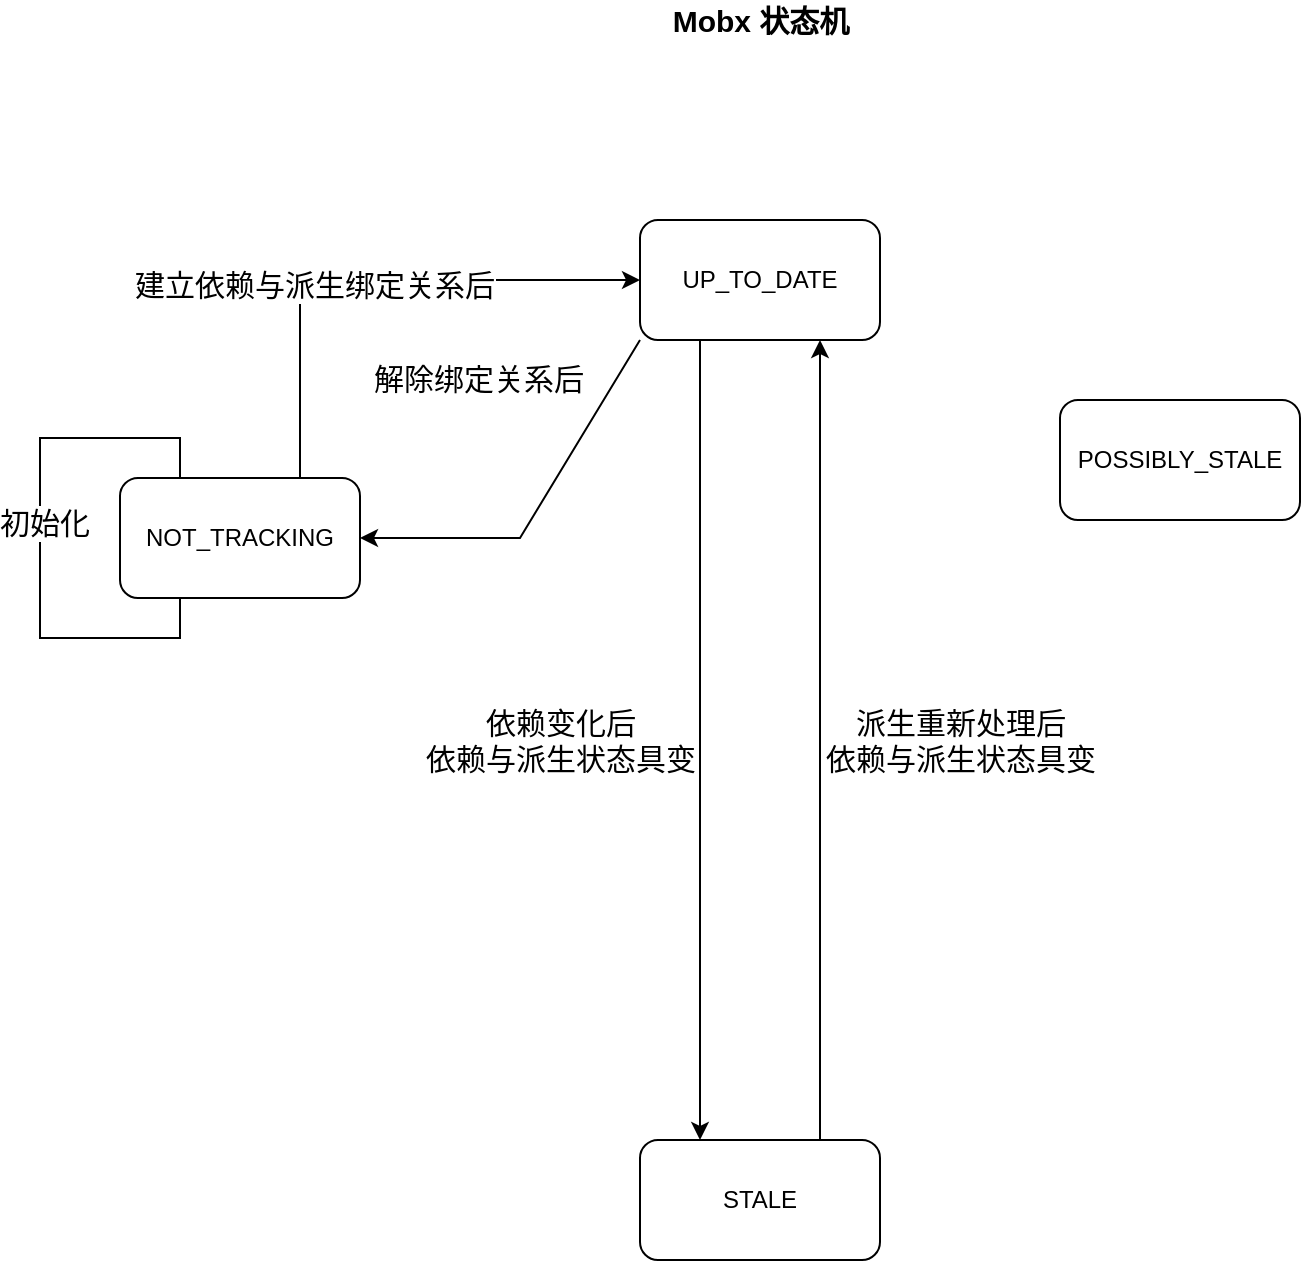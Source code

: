 <mxfile version="15.7.0" type="github"><diagram id="qlDedYnUvZH7T_k4Barl" name="第 1 页"><mxGraphModel dx="1773" dy="995" grid="1" gridSize="10" guides="1" tooltips="1" connect="1" arrows="1" fold="1" page="1" pageScale="1" pageWidth="827" pageHeight="1169" math="0" shadow="0"><root><mxCell id="0"/><mxCell id="1" parent="0"/><mxCell id="92X7-NY_xrWB8qJ1SJ7b-1" value="UP_TO_DATE&lt;br&gt;" style="rounded=1;whiteSpace=wrap;html=1;" vertex="1" parent="1"><mxGeometry x="310" y="360" width="120" height="60" as="geometry"/></mxCell><mxCell id="92X7-NY_xrWB8qJ1SJ7b-7" value="" style="edgeStyle=orthogonalEdgeStyle;rounded=0;orthogonalLoop=1;jettySize=auto;html=1;fontSize=15;" edge="1" parent="1" source="92X7-NY_xrWB8qJ1SJ7b-2"><mxGeometry relative="1" as="geometry"><mxPoint x="60" y="519" as="targetPoint"/><Array as="points"><mxPoint x="80" y="469"/><mxPoint x="10" y="469"/><mxPoint x="10" y="569"/><mxPoint x="80" y="569"/><mxPoint x="80" y="519"/></Array></mxGeometry></mxCell><mxCell id="92X7-NY_xrWB8qJ1SJ7b-9" value="初始化" style="edgeLabel;html=1;align=center;verticalAlign=middle;resizable=0;points=[];fontSize=15;" vertex="1" connectable="0" parent="92X7-NY_xrWB8qJ1SJ7b-7"><mxGeometry x="-0.2" y="2" relative="1" as="geometry"><mxPoint as="offset"/></mxGeometry></mxCell><mxCell id="92X7-NY_xrWB8qJ1SJ7b-13" value="" style="edgeStyle=orthogonalEdgeStyle;rounded=0;orthogonalLoop=1;jettySize=auto;html=1;fontSize=15;entryX=0;entryY=0.5;entryDx=0;entryDy=0;" edge="1" parent="1" source="92X7-NY_xrWB8qJ1SJ7b-2" target="92X7-NY_xrWB8qJ1SJ7b-1"><mxGeometry relative="1" as="geometry"><mxPoint x="150" y="410" as="targetPoint"/><Array as="points"><mxPoint x="140" y="390"/></Array></mxGeometry></mxCell><mxCell id="92X7-NY_xrWB8qJ1SJ7b-14" value="建立依赖与派生绑定关系后" style="edgeLabel;html=1;align=center;verticalAlign=middle;resizable=0;points=[];fontSize=15;" vertex="1" connectable="0" parent="92X7-NY_xrWB8qJ1SJ7b-13"><mxGeometry x="-0.215" y="-2" relative="1" as="geometry"><mxPoint as="offset"/></mxGeometry></mxCell><mxCell id="92X7-NY_xrWB8qJ1SJ7b-2" value="NOT_TRACKING" style="rounded=1;whiteSpace=wrap;html=1;" vertex="1" parent="1"><mxGeometry x="50" y="489" width="120" height="60" as="geometry"/></mxCell><mxCell id="92X7-NY_xrWB8qJ1SJ7b-3" value="POSSIBLY_STALE&lt;br&gt;" style="rounded=1;whiteSpace=wrap;html=1;" vertex="1" parent="1"><mxGeometry x="520" y="450" width="120" height="60" as="geometry"/></mxCell><mxCell id="92X7-NY_xrWB8qJ1SJ7b-4" value="STALE&lt;br&gt;" style="rounded=1;whiteSpace=wrap;html=1;" vertex="1" parent="1"><mxGeometry x="310" y="820" width="120" height="60" as="geometry"/></mxCell><mxCell id="92X7-NY_xrWB8qJ1SJ7b-5" value="Mobx 状态机&lt;br style=&quot;font-size: 15px;&quot;&gt;" style="text;html=1;align=center;verticalAlign=middle;resizable=0;points=[];autosize=1;strokeColor=none;fillColor=none;fontStyle=1;fontSize=15;" vertex="1" parent="1"><mxGeometry x="320" y="250" width="100" height="20" as="geometry"/></mxCell><mxCell id="92X7-NY_xrWB8qJ1SJ7b-15" value="" style="endArrow=classic;html=1;rounded=0;fontSize=15;entryX=1;entryY=0.5;entryDx=0;entryDy=0;exitX=0;exitY=1;exitDx=0;exitDy=0;" edge="1" parent="1" source="92X7-NY_xrWB8qJ1SJ7b-1" target="92X7-NY_xrWB8qJ1SJ7b-2"><mxGeometry width="50" height="50" relative="1" as="geometry"><mxPoint x="310" y="430" as="sourcePoint"/><mxPoint x="300" y="480" as="targetPoint"/><Array as="points"><mxPoint x="250" y="519"/></Array></mxGeometry></mxCell><mxCell id="92X7-NY_xrWB8qJ1SJ7b-17" value="解除绑定关系后" style="edgeLabel;html=1;align=center;verticalAlign=middle;resizable=0;points=[];fontSize=15;" vertex="1" connectable="0" parent="92X7-NY_xrWB8qJ1SJ7b-15"><mxGeometry x="-0.067" y="-2" relative="1" as="geometry"><mxPoint x="-32" y="-58" as="offset"/></mxGeometry></mxCell><mxCell id="92X7-NY_xrWB8qJ1SJ7b-18" value="" style="endArrow=classic;html=1;rounded=0;fontSize=15;exitX=0.25;exitY=1;exitDx=0;exitDy=0;entryX=0.25;entryY=0;entryDx=0;entryDy=0;" edge="1" parent="1" source="92X7-NY_xrWB8qJ1SJ7b-1" target="92X7-NY_xrWB8qJ1SJ7b-4"><mxGeometry relative="1" as="geometry"><mxPoint x="250" y="670" as="sourcePoint"/><mxPoint x="350" y="670" as="targetPoint"/><Array as="points"/></mxGeometry></mxCell><mxCell id="92X7-NY_xrWB8qJ1SJ7b-19" value="依赖变化后&lt;br&gt;依赖与派生状态具变" style="edgeLabel;resizable=0;html=1;align=center;verticalAlign=middle;fontSize=15;" connectable="0" vertex="1" parent="92X7-NY_xrWB8qJ1SJ7b-18"><mxGeometry relative="1" as="geometry"><mxPoint x="-70" as="offset"/></mxGeometry></mxCell><mxCell id="92X7-NY_xrWB8qJ1SJ7b-20" value="" style="endArrow=classic;html=1;rounded=0;fontSize=15;exitX=0.75;exitY=0;exitDx=0;exitDy=0;entryX=0.75;entryY=1;entryDx=0;entryDy=0;" edge="1" parent="1" source="92X7-NY_xrWB8qJ1SJ7b-4" target="92X7-NY_xrWB8qJ1SJ7b-1"><mxGeometry relative="1" as="geometry"><mxPoint x="360" y="730" as="sourcePoint"/><mxPoint x="460" y="730" as="targetPoint"/></mxGeometry></mxCell><mxCell id="92X7-NY_xrWB8qJ1SJ7b-21" value="派生重新处理后&lt;br&gt;依赖与派生状态具变" style="edgeLabel;resizable=0;html=1;align=center;verticalAlign=middle;fontSize=15;" connectable="0" vertex="1" parent="92X7-NY_xrWB8qJ1SJ7b-20"><mxGeometry relative="1" as="geometry"><mxPoint x="70" as="offset"/></mxGeometry></mxCell></root></mxGraphModel></diagram></mxfile>